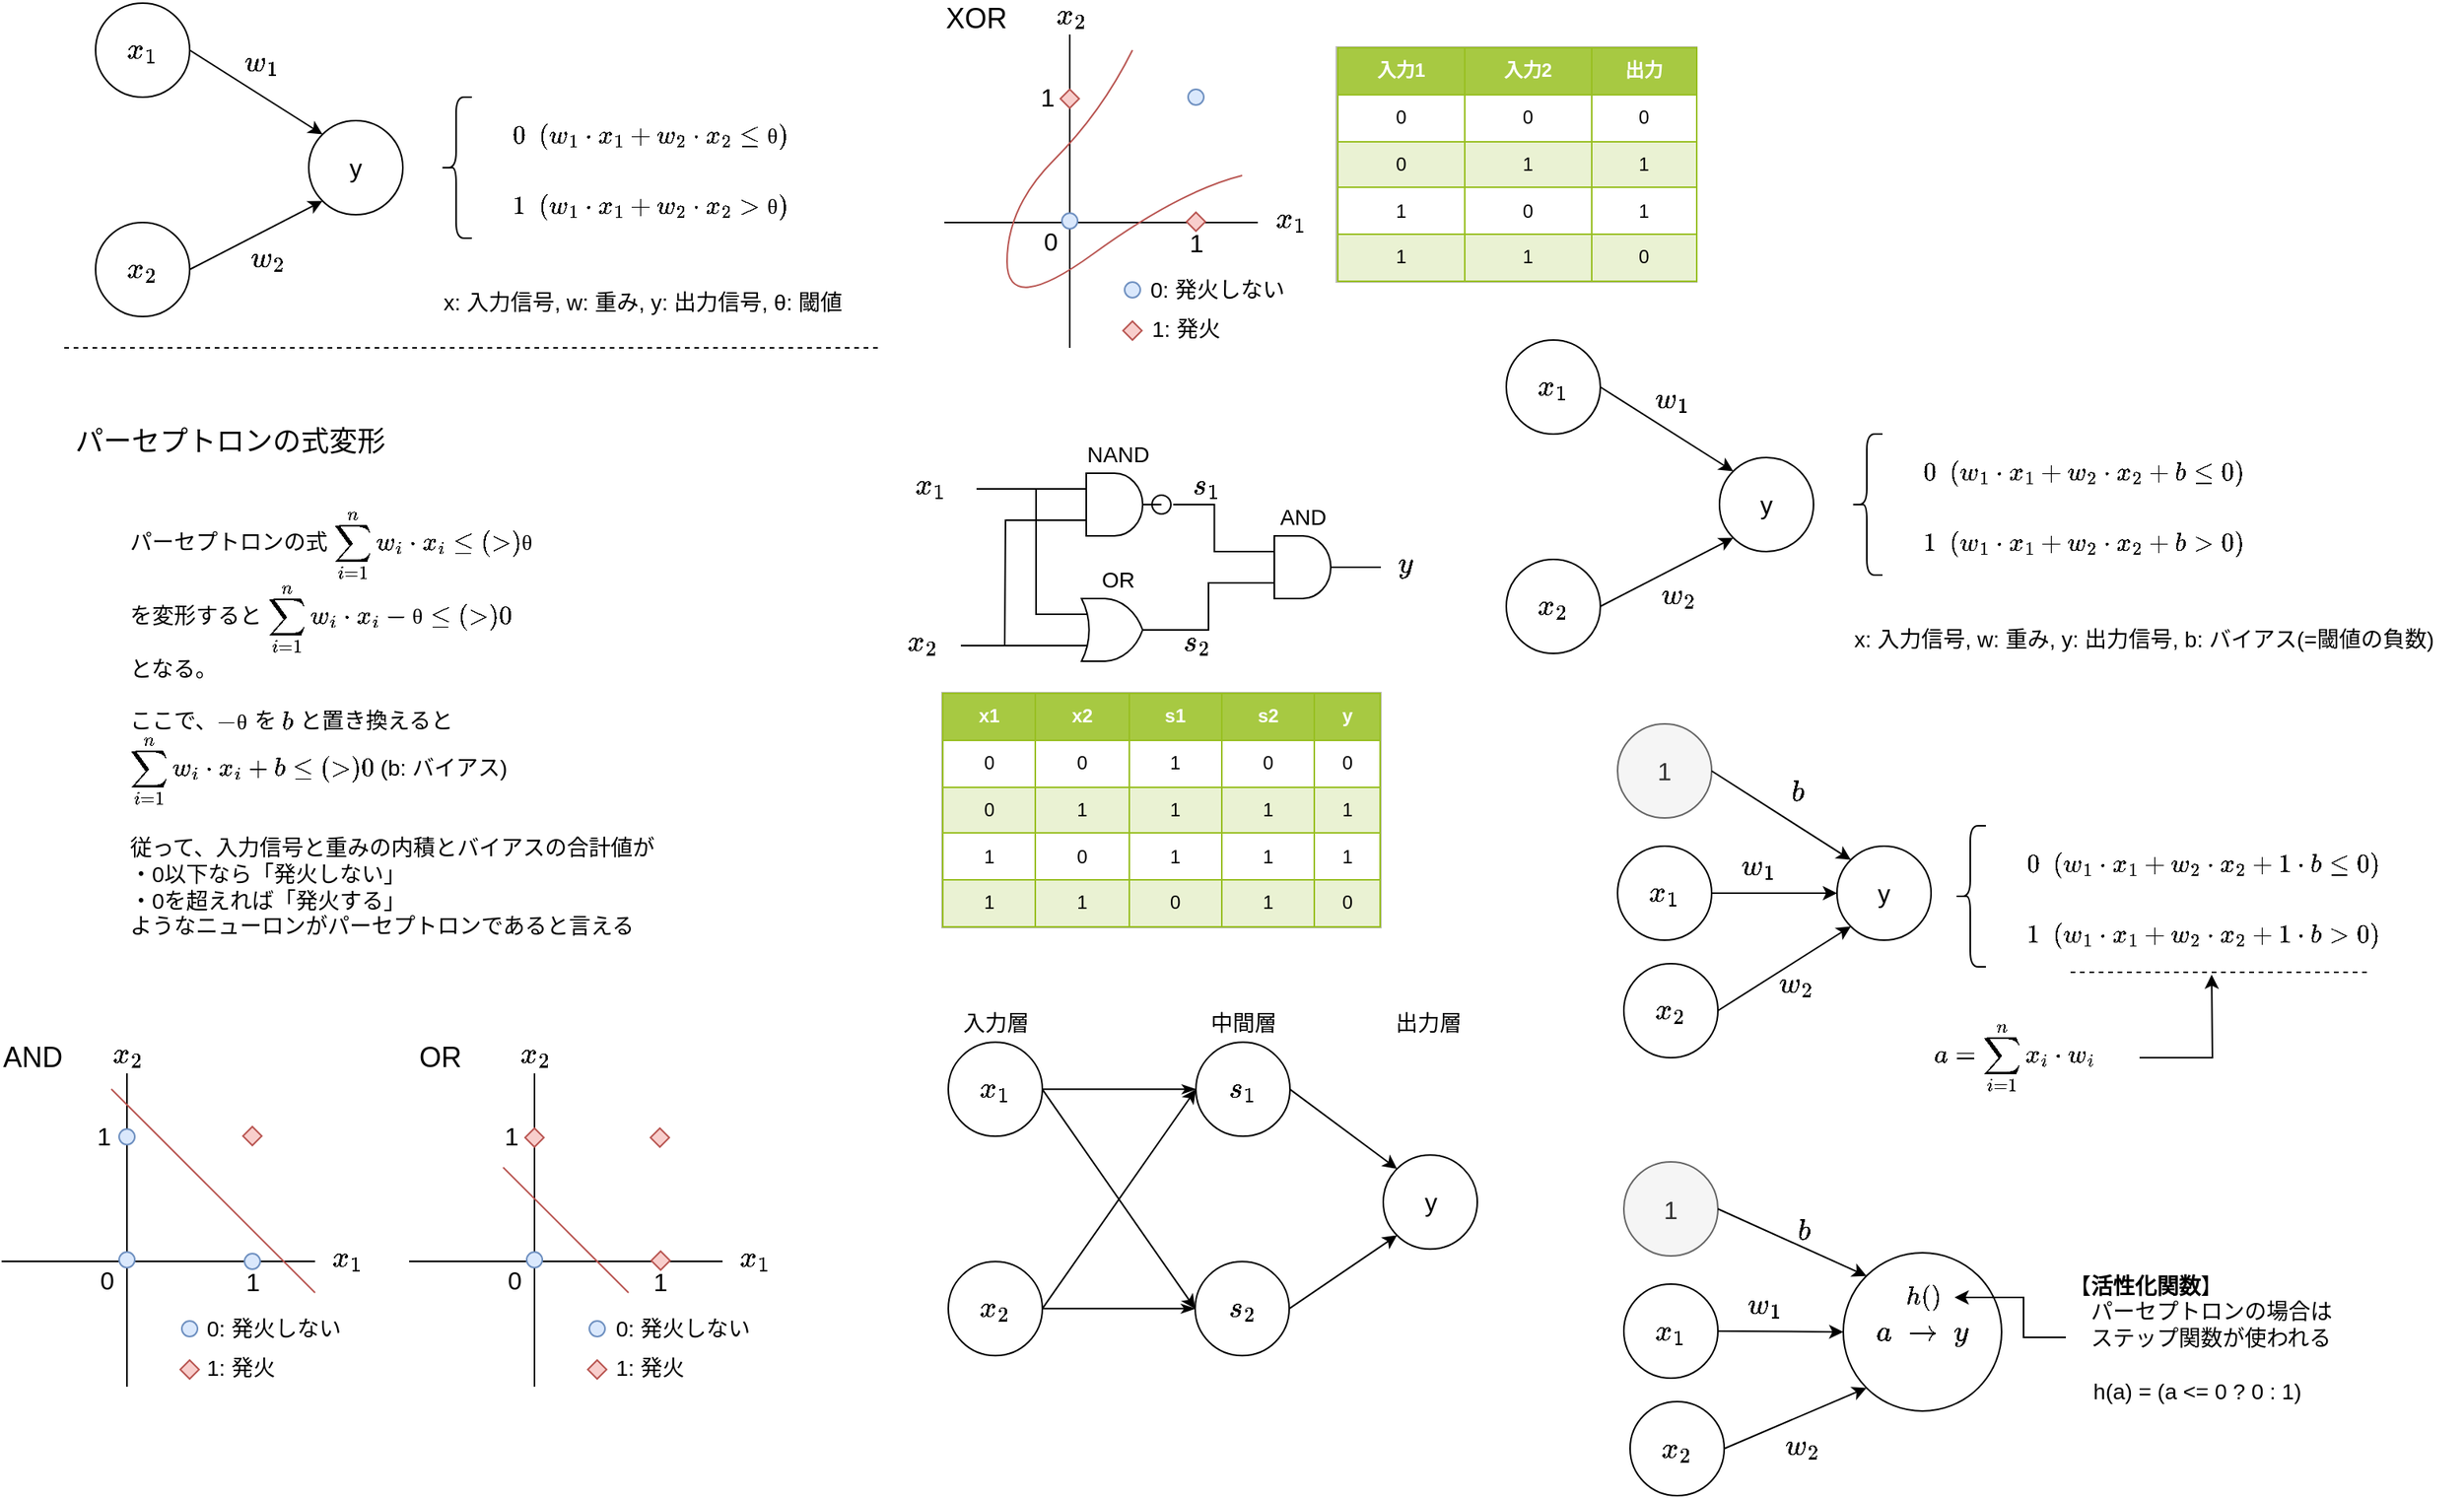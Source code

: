 <mxfile version="11.3.0" type="device" pages="1"><diagram id="jwsBfikrQMRC-Mpobqyj" name="ページ1"><mxGraphModel dx="1341" dy="803" grid="1" gridSize="10" guides="1" tooltips="1" connect="1" arrows="1" fold="1" page="1" pageScale="1" pageWidth="827" pageHeight="1169" math="1" shadow="0"><root><mxCell id="0"/><mxCell id="1" parent="0"/><mxCell id="MrESOj_lbfYE_1iIhX3U-1" value="`x_1`" style="ellipse;whiteSpace=wrap;html=1;aspect=fixed;fontSize=16;verticalAlign=middle;" parent="1" vertex="1"><mxGeometry x="100" y="60" width="60" height="60" as="geometry"/></mxCell><mxCell id="MrESOj_lbfYE_1iIhX3U-2" value="`x_2`" style="ellipse;whiteSpace=wrap;html=1;aspect=fixed;fontSize=16;verticalAlign=middle;" parent="1" vertex="1"><mxGeometry x="100" y="200" width="60" height="60" as="geometry"/></mxCell><mxCell id="MrESOj_lbfYE_1iIhX3U-3" value="y" style="ellipse;whiteSpace=wrap;html=1;aspect=fixed;fontSize=16;verticalAlign=middle;" parent="1" vertex="1"><mxGeometry x="236" y="135" width="60" height="60" as="geometry"/></mxCell><mxCell id="MrESOj_lbfYE_1iIhX3U-4" value="" style="endArrow=classic;html=1;fontSize=20;entryX=0;entryY=1;entryDx=0;entryDy=0;exitX=1;exitY=0.5;exitDx=0;exitDy=0;verticalAlign=middle;" parent="1" source="MrESOj_lbfYE_1iIhX3U-2" target="MrESOj_lbfYE_1iIhX3U-3" edge="1"><mxGeometry width="50" height="50" relative="1" as="geometry"><mxPoint x="160" y="240" as="sourcePoint"/><mxPoint x="210" y="190" as="targetPoint"/></mxGeometry></mxCell><mxCell id="MrESOj_lbfYE_1iIhX3U-5" value="" style="endArrow=classic;html=1;fontSize=20;entryX=0;entryY=0;entryDx=0;entryDy=0;exitX=1;exitY=0.5;exitDx=0;exitDy=0;verticalAlign=middle;" parent="1" source="MrESOj_lbfYE_1iIhX3U-1" target="MrESOj_lbfYE_1iIhX3U-3" edge="1"><mxGeometry width="50" height="50" relative="1" as="geometry"><mxPoint x="180" y="100" as="sourcePoint"/><mxPoint x="230" y="50" as="targetPoint"/></mxGeometry></mxCell><mxCell id="MrESOj_lbfYE_1iIhX3U-6" value="`w_1`" style="text;html=1;resizable=0;points=[];autosize=1;align=center;verticalAlign=middle;spacingTop=-4;fontSize=16;" parent="1" vertex="1"><mxGeometry x="171" y="85" width="70" height="30" as="geometry"/></mxCell><mxCell id="MrESOj_lbfYE_1iIhX3U-7" value="`w_2`" style="text;html=1;resizable=0;points=[];autosize=1;align=center;verticalAlign=middle;spacingTop=-4;fontSize=16;" parent="1" vertex="1"><mxGeometry x="175" y="210" width="70" height="30" as="geometry"/></mxCell><mxCell id="MrESOj_lbfYE_1iIhX3U-8" value="`0&amp;nbsp; &amp;nbsp;(w_1*x_1 + w_2*x_2 &amp;lt;= θ)`" style="text;html=1;strokeColor=none;fillColor=none;align=left;verticalAlign=middle;whiteSpace=wrap;rounded=0;fontSize=14;" parent="1" vertex="1"><mxGeometry x="364" y="120" width="280" height="50" as="geometry"/></mxCell><mxCell id="MrESOj_lbfYE_1iIhX3U-9" value="`1&amp;nbsp; &amp;nbsp;(w_1*x_1 + w_2*x_2 &amp;gt; θ)`" style="text;html=1;strokeColor=none;fillColor=none;align=left;verticalAlign=middle;whiteSpace=wrap;rounded=0;fontSize=14;" parent="1" vertex="1"><mxGeometry x="364" y="165" width="280" height="50" as="geometry"/></mxCell><mxCell id="MrESOj_lbfYE_1iIhX3U-10" value="" style="shape=curlyBracket;whiteSpace=wrap;html=1;rounded=1;fontSize=20;align=center;" parent="1" vertex="1"><mxGeometry x="320" y="120" width="20" height="90" as="geometry"/></mxCell><mxCell id="MrESOj_lbfYE_1iIhX3U-11" value="x: 入力信号, w: 重み, y: 出力信号, θ: 閾値" style="text;html=1;resizable=0;points=[];autosize=1;align=left;verticalAlign=top;spacingTop=-4;fontSize=14;" parent="1" vertex="1"><mxGeometry x="320" y="240" width="380" height="30" as="geometry"/></mxCell><mxCell id="MrESOj_lbfYE_1iIhX3U-13" value="パーセプトロンの式変形" style="text;html=1;strokeColor=none;fillColor=none;align=center;verticalAlign=middle;whiteSpace=wrap;rounded=0;fontSize=18;" parent="1" vertex="1"><mxGeometry x="81" y="320" width="210" height="40" as="geometry"/></mxCell><mxCell id="MrESOj_lbfYE_1iIhX3U-14" value="パーセプトロンの式 `\sum_{i=1}^n w_i*x_i &amp;lt;= (&amp;gt;) θ`&lt;br style=&quot;font-size: 14px;&quot;&gt;を変形すると `\sum_{i=1}^n w_i*x_i - θ &amp;lt;= (&amp;gt;) 0`&lt;br style=&quot;font-size: 14px;&quot;&gt;となる。&lt;br style=&quot;font-size: 14px;&quot;&gt;&lt;br style=&quot;font-size: 14px;&quot;&gt;ここで、`-θ` を `b` と置き換えると&lt;br style=&quot;font-size: 14px;&quot;&gt;`\sum_{i=1}^n w_i*x_i + b &amp;lt;= (&amp;gt;) 0` (b: バイアス)&lt;br style=&quot;font-size: 14px;&quot;&gt;&lt;br style=&quot;font-size: 14px;&quot;&gt;従って、入力信号と重みの内積とバイアスの合計値が&lt;br style=&quot;font-size: 14px;&quot;&gt;・0以下なら「発火しない」&lt;br style=&quot;font-size: 14px;&quot;&gt;・0を超えれば「発火する」&lt;br style=&quot;font-size: 14px;&quot;&gt;ようなニューロンがパーセプトロンであると言える&lt;br style=&quot;font-size: 14px;&quot;&gt;" style="text;html=1;strokeColor=none;fillColor=none;align=left;verticalAlign=middle;whiteSpace=wrap;rounded=0;fontSize=14;" parent="1" vertex="1"><mxGeometry x="120" y="360" width="360" height="320" as="geometry"/></mxCell><mxCell id="MrESOj_lbfYE_1iIhX3U-15" value="" style="endArrow=none;dashed=1;html=1;fontSize=20;" parent="1" edge="1"><mxGeometry width="50" height="50" relative="1" as="geometry"><mxPoint x="80" y="280" as="sourcePoint"/><mxPoint x="600" y="280" as="targetPoint"/></mxGeometry></mxCell><mxCell id="0Vv-3d8kl6rW9hcrja8X-22" value="" style="group" parent="1" vertex="1" connectable="0"><mxGeometry x="40" y="723" width="251" height="220" as="geometry"/></mxCell><mxCell id="0Vv-3d8kl6rW9hcrja8X-1" value="" style="endArrow=none;html=1;" parent="0Vv-3d8kl6rW9hcrja8X-22" edge="1"><mxGeometry width="50" height="50" relative="1" as="geometry"><mxPoint y="140" as="sourcePoint"/><mxPoint x="200" y="140" as="targetPoint"/></mxGeometry></mxCell><mxCell id="0Vv-3d8kl6rW9hcrja8X-2" value="" style="endArrow=none;html=1;" parent="0Vv-3d8kl6rW9hcrja8X-22" edge="1"><mxGeometry width="50" height="50" relative="1" as="geometry"><mxPoint x="80" y="20" as="sourcePoint"/><mxPoint x="80" y="220" as="targetPoint"/></mxGeometry></mxCell><mxCell id="0Vv-3d8kl6rW9hcrja8X-3" value="" style="rhombus;whiteSpace=wrap;html=1;fillColor=#f8cecc;strokeColor=#b85450;" parent="0Vv-3d8kl6rW9hcrja8X-22" vertex="1"><mxGeometry x="154" y="54" width="12" height="12" as="geometry"/></mxCell><mxCell id="0Vv-3d8kl6rW9hcrja8X-6" value="" style="ellipse;whiteSpace=wrap;html=1;aspect=fixed;fillColor=#dae8fc;strokeColor=#6c8ebf;" parent="0Vv-3d8kl6rW9hcrja8X-22" vertex="1"><mxGeometry x="155" y="135" width="10" height="10" as="geometry"/></mxCell><mxCell id="0Vv-3d8kl6rW9hcrja8X-9" value="" style="ellipse;whiteSpace=wrap;html=1;aspect=fixed;fillColor=#dae8fc;strokeColor=#6c8ebf;" parent="0Vv-3d8kl6rW9hcrja8X-22" vertex="1"><mxGeometry x="75" y="55.5" width="10" height="10" as="geometry"/></mxCell><mxCell id="0Vv-3d8kl6rW9hcrja8X-10" value="" style="ellipse;whiteSpace=wrap;html=1;aspect=fixed;fillColor=#dae8fc;strokeColor=#6c8ebf;" parent="0Vv-3d8kl6rW9hcrja8X-22" vertex="1"><mxGeometry x="75" y="134" width="10" height="10" as="geometry"/></mxCell><mxCell id="0Vv-3d8kl6rW9hcrja8X-11" value="0" style="text;html=1;resizable=0;points=[];autosize=1;align=center;verticalAlign=middle;spacingTop=-4;fontSize=16;" parent="0Vv-3d8kl6rW9hcrja8X-22" vertex="1"><mxGeometry x="57" y="144" width="20" height="20" as="geometry"/></mxCell><mxCell id="0Vv-3d8kl6rW9hcrja8X-12" value="1" style="text;html=1;resizable=0;points=[];autosize=1;align=center;verticalAlign=middle;spacingTop=-4;fontSize=16;" parent="0Vv-3d8kl6rW9hcrja8X-22" vertex="1"><mxGeometry x="150" y="145" width="20" height="20" as="geometry"/></mxCell><mxCell id="0Vv-3d8kl6rW9hcrja8X-13" value="1" style="text;html=1;resizable=0;points=[];autosize=1;align=center;verticalAlign=middle;spacingTop=-4;fontSize=16;" parent="0Vv-3d8kl6rW9hcrja8X-22" vertex="1"><mxGeometry x="55" y="52" width="20" height="20" as="geometry"/></mxCell><mxCell id="0Vv-3d8kl6rW9hcrja8X-14" value="" style="ellipse;whiteSpace=wrap;html=1;aspect=fixed;fillColor=#dae8fc;strokeColor=#6c8ebf;" parent="0Vv-3d8kl6rW9hcrja8X-22" vertex="1"><mxGeometry x="115" y="178" width="10" height="10" as="geometry"/></mxCell><mxCell id="0Vv-3d8kl6rW9hcrja8X-15" value="" style="rhombus;whiteSpace=wrap;html=1;fillColor=#f8cecc;strokeColor=#b85450;" parent="0Vv-3d8kl6rW9hcrja8X-22" vertex="1"><mxGeometry x="114" y="203" width="12" height="12" as="geometry"/></mxCell><mxCell id="0Vv-3d8kl6rW9hcrja8X-16" value="0: 発火しない" style="text;html=1;resizable=0;points=[];autosize=1;align=left;verticalAlign=middle;spacingTop=-4;fontSize=14;" parent="0Vv-3d8kl6rW9hcrja8X-22" vertex="1"><mxGeometry x="129" y="175" width="110" height="20" as="geometry"/></mxCell><mxCell id="0Vv-3d8kl6rW9hcrja8X-17" value="1: 発火" style="text;html=1;resizable=0;points=[];autosize=1;align=left;verticalAlign=middle;spacingTop=-4;fontSize=14;" parent="0Vv-3d8kl6rW9hcrja8X-22" vertex="1"><mxGeometry x="129" y="200" width="60" height="20" as="geometry"/></mxCell><mxCell id="0Vv-3d8kl6rW9hcrja8X-18" value="AND" style="text;html=1;strokeColor=none;fillColor=none;align=center;verticalAlign=middle;whiteSpace=wrap;rounded=0;fontSize=18;" parent="0Vv-3d8kl6rW9hcrja8X-22" vertex="1"><mxGeometry width="40" height="20" as="geometry"/></mxCell><mxCell id="0Vv-3d8kl6rW9hcrja8X-19" value="`x_2`" style="text;html=1;resizable=0;points=[];autosize=1;align=center;verticalAlign=middle;spacingTop=-4;fontSize=16;" parent="0Vv-3d8kl6rW9hcrja8X-22" vertex="1"><mxGeometry x="55" width="50" height="20" as="geometry"/></mxCell><mxCell id="0Vv-3d8kl6rW9hcrja8X-20" value="`x_1`" style="text;html=1;resizable=0;points=[];autosize=1;align=center;verticalAlign=middle;spacingTop=-4;fontSize=16;" parent="0Vv-3d8kl6rW9hcrja8X-22" vertex="1"><mxGeometry x="190" y="130" width="60" height="20" as="geometry"/></mxCell><mxCell id="0Vv-3d8kl6rW9hcrja8X-21" value="" style="endArrow=none;html=1;fontSize=16;fillColor=#f8cecc;strokeColor=#b85450;" parent="0Vv-3d8kl6rW9hcrja8X-22" edge="1"><mxGeometry width="50" height="50" relative="1" as="geometry"><mxPoint x="70" y="30" as="sourcePoint"/><mxPoint x="200" y="160" as="targetPoint"/></mxGeometry></mxCell><mxCell id="0Vv-3d8kl6rW9hcrja8X-23" value="" style="group" parent="1" vertex="1" connectable="0"><mxGeometry x="300" y="723" width="251" height="220" as="geometry"/></mxCell><mxCell id="0Vv-3d8kl6rW9hcrja8X-24" value="" style="endArrow=none;html=1;" parent="0Vv-3d8kl6rW9hcrja8X-23" edge="1"><mxGeometry width="50" height="50" relative="1" as="geometry"><mxPoint y="140" as="sourcePoint"/><mxPoint x="200" y="140" as="targetPoint"/></mxGeometry></mxCell><mxCell id="0Vv-3d8kl6rW9hcrja8X-25" value="" style="endArrow=none;html=1;" parent="0Vv-3d8kl6rW9hcrja8X-23" edge="1"><mxGeometry width="50" height="50" relative="1" as="geometry"><mxPoint x="80" y="20" as="sourcePoint"/><mxPoint x="80" y="220" as="targetPoint"/></mxGeometry></mxCell><mxCell id="0Vv-3d8kl6rW9hcrja8X-26" value="" style="rhombus;whiteSpace=wrap;html=1;fillColor=#f8cecc;strokeColor=#b85450;" parent="0Vv-3d8kl6rW9hcrja8X-23" vertex="1"><mxGeometry x="154" y="55" width="12" height="12" as="geometry"/></mxCell><mxCell id="0Vv-3d8kl6rW9hcrja8X-29" value="" style="ellipse;whiteSpace=wrap;html=1;aspect=fixed;fillColor=#dae8fc;strokeColor=#6c8ebf;" parent="0Vv-3d8kl6rW9hcrja8X-23" vertex="1"><mxGeometry x="75" y="134" width="10" height="10" as="geometry"/></mxCell><mxCell id="0Vv-3d8kl6rW9hcrja8X-30" value="0" style="text;html=1;resizable=0;points=[];autosize=1;align=center;verticalAlign=middle;spacingTop=-4;fontSize=16;" parent="0Vv-3d8kl6rW9hcrja8X-23" vertex="1"><mxGeometry x="57" y="144" width="20" height="20" as="geometry"/></mxCell><mxCell id="0Vv-3d8kl6rW9hcrja8X-31" value="1" style="text;html=1;resizable=0;points=[];autosize=1;align=center;verticalAlign=middle;spacingTop=-4;fontSize=16;" parent="0Vv-3d8kl6rW9hcrja8X-23" vertex="1"><mxGeometry x="150" y="145" width="20" height="20" as="geometry"/></mxCell><mxCell id="0Vv-3d8kl6rW9hcrja8X-32" value="1" style="text;html=1;resizable=0;points=[];autosize=1;align=center;verticalAlign=middle;spacingTop=-4;fontSize=16;" parent="0Vv-3d8kl6rW9hcrja8X-23" vertex="1"><mxGeometry x="55" y="52" width="20" height="20" as="geometry"/></mxCell><mxCell id="0Vv-3d8kl6rW9hcrja8X-33" value="" style="ellipse;whiteSpace=wrap;html=1;aspect=fixed;fillColor=#dae8fc;strokeColor=#6c8ebf;" parent="0Vv-3d8kl6rW9hcrja8X-23" vertex="1"><mxGeometry x="115" y="178" width="10" height="10" as="geometry"/></mxCell><mxCell id="0Vv-3d8kl6rW9hcrja8X-34" value="" style="rhombus;whiteSpace=wrap;html=1;fillColor=#f8cecc;strokeColor=#b85450;" parent="0Vv-3d8kl6rW9hcrja8X-23" vertex="1"><mxGeometry x="114" y="203" width="12" height="12" as="geometry"/></mxCell><mxCell id="0Vv-3d8kl6rW9hcrja8X-35" value="0: 発火しない" style="text;html=1;resizable=0;points=[];autosize=1;align=left;verticalAlign=middle;spacingTop=-4;fontSize=14;" parent="0Vv-3d8kl6rW9hcrja8X-23" vertex="1"><mxGeometry x="129.5" y="175" width="110" height="20" as="geometry"/></mxCell><mxCell id="0Vv-3d8kl6rW9hcrja8X-36" value="1: 発火" style="text;html=1;resizable=0;points=[];autosize=1;align=left;verticalAlign=middle;spacingTop=-4;fontSize=14;" parent="0Vv-3d8kl6rW9hcrja8X-23" vertex="1"><mxGeometry x="130" y="200" width="60" height="20" as="geometry"/></mxCell><mxCell id="0Vv-3d8kl6rW9hcrja8X-37" value="OR" style="text;html=1;strokeColor=none;fillColor=none;align=center;verticalAlign=middle;whiteSpace=wrap;rounded=0;fontSize=18;" parent="0Vv-3d8kl6rW9hcrja8X-23" vertex="1"><mxGeometry width="40" height="20" as="geometry"/></mxCell><mxCell id="0Vv-3d8kl6rW9hcrja8X-38" value="`x_2`" style="text;html=1;resizable=0;points=[];autosize=1;align=center;verticalAlign=middle;spacingTop=-4;fontSize=16;" parent="0Vv-3d8kl6rW9hcrja8X-23" vertex="1"><mxGeometry x="55" width="50" height="20" as="geometry"/></mxCell><mxCell id="0Vv-3d8kl6rW9hcrja8X-39" value="`x_1`" style="text;html=1;resizable=0;points=[];autosize=1;align=center;verticalAlign=middle;spacingTop=-4;fontSize=16;" parent="0Vv-3d8kl6rW9hcrja8X-23" vertex="1"><mxGeometry x="190" y="130" width="60" height="20" as="geometry"/></mxCell><mxCell id="0Vv-3d8kl6rW9hcrja8X-40" value="" style="endArrow=none;html=1;fontSize=16;fillColor=#f8cecc;strokeColor=#b85450;" parent="0Vv-3d8kl6rW9hcrja8X-23" edge="1"><mxGeometry width="50" height="50" relative="1" as="geometry"><mxPoint x="60" y="80" as="sourcePoint"/><mxPoint x="140" y="160" as="targetPoint"/></mxGeometry></mxCell><mxCell id="0Vv-3d8kl6rW9hcrja8X-42" value="" style="rhombus;whiteSpace=wrap;html=1;fillColor=#f8cecc;strokeColor=#b85450;" parent="0Vv-3d8kl6rW9hcrja8X-23" vertex="1"><mxGeometry x="154.5" y="133.5" width="12" height="12" as="geometry"/></mxCell><mxCell id="0Vv-3d8kl6rW9hcrja8X-44" value="" style="rhombus;whiteSpace=wrap;html=1;fillColor=#f8cecc;strokeColor=#b85450;" parent="0Vv-3d8kl6rW9hcrja8X-23" vertex="1"><mxGeometry x="74" y="55" width="12" height="12" as="geometry"/></mxCell><mxCell id="qlqfG-8nc24F3FD5pWHn-1" value="" style="group" parent="1" vertex="1" connectable="0"><mxGeometry x="641.5" y="60" width="251" height="220" as="geometry"/></mxCell><mxCell id="qlqfG-8nc24F3FD5pWHn-2" value="" style="endArrow=none;html=1;" parent="qlqfG-8nc24F3FD5pWHn-1" edge="1"><mxGeometry width="50" height="50" relative="1" as="geometry"><mxPoint y="140" as="sourcePoint"/><mxPoint x="200" y="140" as="targetPoint"/></mxGeometry></mxCell><mxCell id="qlqfG-8nc24F3FD5pWHn-3" value="" style="endArrow=none;html=1;" parent="qlqfG-8nc24F3FD5pWHn-1" edge="1"><mxGeometry width="50" height="50" relative="1" as="geometry"><mxPoint x="80" y="20" as="sourcePoint"/><mxPoint x="80" y="220" as="targetPoint"/></mxGeometry></mxCell><mxCell id="qlqfG-8nc24F3FD5pWHn-5" value="" style="ellipse;whiteSpace=wrap;html=1;aspect=fixed;fillColor=#dae8fc;strokeColor=#6c8ebf;" parent="qlqfG-8nc24F3FD5pWHn-1" vertex="1"><mxGeometry x="75" y="134" width="10" height="10" as="geometry"/></mxCell><mxCell id="qlqfG-8nc24F3FD5pWHn-6" value="0" style="text;html=1;resizable=0;points=[];autosize=1;align=center;verticalAlign=middle;spacingTop=-4;fontSize=16;" parent="qlqfG-8nc24F3FD5pWHn-1" vertex="1"><mxGeometry x="57" y="144" width="20" height="20" as="geometry"/></mxCell><mxCell id="qlqfG-8nc24F3FD5pWHn-7" value="1" style="text;html=1;resizable=0;points=[];autosize=1;align=center;verticalAlign=middle;spacingTop=-4;fontSize=16;" parent="qlqfG-8nc24F3FD5pWHn-1" vertex="1"><mxGeometry x="150" y="145" width="20" height="20" as="geometry"/></mxCell><mxCell id="qlqfG-8nc24F3FD5pWHn-8" value="1" style="text;html=1;resizable=0;points=[];autosize=1;align=center;verticalAlign=middle;spacingTop=-4;fontSize=16;" parent="qlqfG-8nc24F3FD5pWHn-1" vertex="1"><mxGeometry x="55" y="52" width="20" height="20" as="geometry"/></mxCell><mxCell id="qlqfG-8nc24F3FD5pWHn-9" value="" style="ellipse;whiteSpace=wrap;html=1;aspect=fixed;fillColor=#dae8fc;strokeColor=#6c8ebf;" parent="qlqfG-8nc24F3FD5pWHn-1" vertex="1"><mxGeometry x="115" y="178" width="10" height="10" as="geometry"/></mxCell><mxCell id="qlqfG-8nc24F3FD5pWHn-10" value="" style="rhombus;whiteSpace=wrap;html=1;fillColor=#f8cecc;strokeColor=#b85450;" parent="qlqfG-8nc24F3FD5pWHn-1" vertex="1"><mxGeometry x="114" y="203" width="12" height="12" as="geometry"/></mxCell><mxCell id="qlqfG-8nc24F3FD5pWHn-11" value="0: 発火しない" style="text;html=1;resizable=0;points=[];autosize=1;align=left;verticalAlign=middle;spacingTop=-4;fontSize=14;" parent="qlqfG-8nc24F3FD5pWHn-1" vertex="1"><mxGeometry x="129.5" y="175" width="110" height="20" as="geometry"/></mxCell><mxCell id="qlqfG-8nc24F3FD5pWHn-12" value="1: 発火" style="text;html=1;resizable=0;points=[];autosize=1;align=left;verticalAlign=middle;spacingTop=-4;fontSize=14;" parent="qlqfG-8nc24F3FD5pWHn-1" vertex="1"><mxGeometry x="130" y="200" width="60" height="20" as="geometry"/></mxCell><mxCell id="qlqfG-8nc24F3FD5pWHn-13" value="XOR" style="text;html=1;strokeColor=none;fillColor=none;align=center;verticalAlign=middle;whiteSpace=wrap;rounded=0;fontSize=18;" parent="qlqfG-8nc24F3FD5pWHn-1" vertex="1"><mxGeometry width="40" height="20" as="geometry"/></mxCell><mxCell id="qlqfG-8nc24F3FD5pWHn-14" value="`x_2`" style="text;html=1;resizable=0;points=[];autosize=1;align=center;verticalAlign=middle;spacingTop=-4;fontSize=16;" parent="qlqfG-8nc24F3FD5pWHn-1" vertex="1"><mxGeometry x="55" width="50" height="20" as="geometry"/></mxCell><mxCell id="qlqfG-8nc24F3FD5pWHn-15" value="`x_1`" style="text;html=1;resizable=0;points=[];autosize=1;align=center;verticalAlign=middle;spacingTop=-4;fontSize=16;" parent="qlqfG-8nc24F3FD5pWHn-1" vertex="1"><mxGeometry x="190" y="130" width="60" height="20" as="geometry"/></mxCell><mxCell id="qlqfG-8nc24F3FD5pWHn-17" value="" style="rhombus;whiteSpace=wrap;html=1;fillColor=#f8cecc;strokeColor=#b85450;" parent="qlqfG-8nc24F3FD5pWHn-1" vertex="1"><mxGeometry x="154.5" y="133.5" width="12" height="12" as="geometry"/></mxCell><mxCell id="qlqfG-8nc24F3FD5pWHn-18" value="" style="rhombus;whiteSpace=wrap;html=1;fillColor=#f8cecc;strokeColor=#b85450;" parent="qlqfG-8nc24F3FD5pWHn-1" vertex="1"><mxGeometry x="74" y="55" width="12" height="12" as="geometry"/></mxCell><mxCell id="qlqfG-8nc24F3FD5pWHn-19" value="" style="ellipse;whiteSpace=wrap;html=1;aspect=fixed;fillColor=#dae8fc;strokeColor=#6c8ebf;" parent="qlqfG-8nc24F3FD5pWHn-1" vertex="1"><mxGeometry x="155.5" y="55" width="10" height="10" as="geometry"/></mxCell><mxCell id="qlqfG-8nc24F3FD5pWHn-20" value="" style="curved=1;endArrow=none;html=1;endFill=0;fillColor=#f8cecc;strokeColor=#b85450;" parent="1" edge="1"><mxGeometry width="50" height="50" relative="1" as="geometry"><mxPoint x="831.5" y="170" as="sourcePoint"/><mxPoint x="761.5" y="90" as="targetPoint"/><Array as="points"><mxPoint x="791.5" y="180"/><mxPoint x="681.5" y="260"/><mxPoint x="681.5" y="190"/><mxPoint x="741.5" y="130"/></Array></mxGeometry></mxCell><mxCell id="qlqfG-8nc24F3FD5pWHn-21" value="&lt;table border=&quot;1&quot; width=&quot;100%&quot; cellpadding=&quot;4&quot; style=&quot;width: 100% ; height: 100% ; border-collapse: collapse&quot;&gt;&lt;tbody&gt;&lt;tr style=&quot;background-color: #a7c942 ; color: #ffffff ; border: 1px solid #98bf21&quot;&gt;&lt;th&gt;入力1&lt;/th&gt;&lt;th&gt;入力2&lt;/th&gt;&lt;th&gt;出力&lt;/th&gt;&lt;/tr&gt;&lt;tr style=&quot;border: 1px solid #98bf21&quot;&gt;&lt;td&gt;0&lt;/td&gt;&lt;td&gt;0&lt;/td&gt;&lt;td&gt;0&lt;/td&gt;&lt;/tr&gt;&lt;tr style=&quot;background-color: #eaf2d3 ; border: 1px solid #98bf21&quot;&gt;&lt;td&gt;0&lt;/td&gt;&lt;td&gt;1&lt;/td&gt;&lt;td&gt;1&lt;/td&gt;&lt;/tr&gt;&lt;tr style=&quot;border: 1px solid #98bf21&quot;&gt;&lt;td&gt;1&lt;/td&gt;&lt;td&gt;0&lt;/td&gt;&lt;td&gt;1&lt;/td&gt;&lt;/tr&gt;&lt;tr style=&quot;background-color: #eaf2d3 ; border: 1px solid #98bf21&quot;&gt;&lt;td&gt;1&lt;/td&gt;&lt;td&gt;1&lt;/td&gt;&lt;td&gt;0&lt;/td&gt;&lt;/tr&gt;&lt;/tbody&gt;&lt;/table&gt;" style="text;html=1;strokeColor=#c0c0c0;fillColor=#ffffff;overflow=fill;rounded=0;align=center;" parent="1" vertex="1"><mxGeometry x="891.5" y="88" width="230" height="150" as="geometry"/></mxCell><mxCell id="ALjIUBa_P25_r8acNv8u-13" style="edgeStyle=orthogonalEdgeStyle;rounded=0;orthogonalLoop=1;jettySize=auto;html=1;entryX=0;entryY=0.25;entryDx=0;entryDy=0;entryPerimeter=0;endArrow=none;endFill=0;fontSize=18;" parent="1" source="ALjIUBa_P25_r8acNv8u-4" target="ALjIUBa_P25_r8acNv8u-12" edge="1"><mxGeometry relative="1" as="geometry"/></mxCell><mxCell id="ALjIUBa_P25_r8acNv8u-4" value="" style="verticalLabelPosition=bottom;shadow=0;dashed=0;align=center;fillColor=#ffffff;html=1;verticalAlign=top;strokeWidth=1;shape=mxgraph.electrical.logic_gates.inverting_contact;fontSize=18;" parent="1" vertex="1"><mxGeometry x="772.5" y="372.5" width="15" height="15" as="geometry"/></mxCell><mxCell id="ALjIUBa_P25_r8acNv8u-19" style="edgeStyle=orthogonalEdgeStyle;rounded=0;orthogonalLoop=1;jettySize=auto;html=1;exitX=0;exitY=0.75;exitDx=0;exitDy=0;exitPerimeter=0;endArrow=none;endFill=0;fontSize=16;" parent="1" source="ALjIUBa_P25_r8acNv8u-5" edge="1"><mxGeometry relative="1" as="geometry"><mxPoint x="680" y="470" as="targetPoint"/></mxGeometry></mxCell><mxCell id="ALjIUBa_P25_r8acNv8u-5" value="" style="verticalLabelPosition=bottom;shadow=0;dashed=0;align=center;fillColor=#ffffff;html=1;verticalAlign=top;strokeWidth=1;shape=mxgraph.electrical.logic_gates.logic_gate;operation=and;fontSize=18;" parent="1" vertex="1"><mxGeometry x="720" y="360" width="60" height="40" as="geometry"/></mxCell><mxCell id="ALjIUBa_P25_r8acNv8u-14" style="edgeStyle=orthogonalEdgeStyle;rounded=0;orthogonalLoop=1;jettySize=auto;html=1;entryX=0;entryY=0.75;entryDx=0;entryDy=0;entryPerimeter=0;endArrow=none;endFill=0;fontSize=18;" parent="1" source="ALjIUBa_P25_r8acNv8u-11" target="ALjIUBa_P25_r8acNv8u-12" edge="1"><mxGeometry relative="1" as="geometry"/></mxCell><mxCell id="ALjIUBa_P25_r8acNv8u-20" style="edgeStyle=orthogonalEdgeStyle;rounded=0;orthogonalLoop=1;jettySize=auto;html=1;exitX=0;exitY=0.25;exitDx=0;exitDy=0;exitPerimeter=0;endArrow=none;endFill=0;fontSize=16;" parent="1" source="ALjIUBa_P25_r8acNv8u-11" edge="1"><mxGeometry relative="1" as="geometry"><mxPoint x="700" y="370" as="targetPoint"/></mxGeometry></mxCell><mxCell id="ALjIUBa_P25_r8acNv8u-11" value="" style="verticalLabelPosition=bottom;shadow=0;dashed=0;align=center;fillColor=#ffffff;html=1;verticalAlign=top;strokeWidth=1;shape=mxgraph.electrical.logic_gates.logic_gate;operation=or;fontSize=18;" parent="1" vertex="1"><mxGeometry x="720" y="440" width="60" height="40" as="geometry"/></mxCell><mxCell id="ALjIUBa_P25_r8acNv8u-27" style="edgeStyle=orthogonalEdgeStyle;rounded=0;orthogonalLoop=1;jettySize=auto;html=1;exitX=1;exitY=0.5;exitDx=0;exitDy=0;exitPerimeter=0;endArrow=none;endFill=0;fontSize=14;" parent="1" source="ALjIUBa_P25_r8acNv8u-12" target="ALjIUBa_P25_r8acNv8u-26" edge="1"><mxGeometry relative="1" as="geometry"/></mxCell><mxCell id="ALjIUBa_P25_r8acNv8u-12" value="" style="verticalLabelPosition=bottom;shadow=0;dashed=0;align=center;fillColor=#ffffff;html=1;verticalAlign=top;strokeWidth=1;shape=mxgraph.electrical.logic_gates.logic_gate;operation=and;fontSize=18;" parent="1" vertex="1"><mxGeometry x="840" y="400" width="60" height="40" as="geometry"/></mxCell><mxCell id="ALjIUBa_P25_r8acNv8u-17" style="edgeStyle=orthogonalEdgeStyle;rounded=0;orthogonalLoop=1;jettySize=auto;html=1;entryX=0;entryY=0.25;entryDx=0;entryDy=0;entryPerimeter=0;endArrow=none;endFill=0;fontSize=16;" parent="1" source="ALjIUBa_P25_r8acNv8u-15" target="ALjIUBa_P25_r8acNv8u-5" edge="1"><mxGeometry relative="1" as="geometry"/></mxCell><mxCell id="ALjIUBa_P25_r8acNv8u-15" value="`x_1`" style="text;html=1;resizable=0;points=[];autosize=1;align=center;verticalAlign=middle;spacingTop=-4;fontSize=16;" parent="1" vertex="1"><mxGeometry x="602" y="360" width="60" height="20" as="geometry"/></mxCell><mxCell id="ALjIUBa_P25_r8acNv8u-18" style="edgeStyle=orthogonalEdgeStyle;rounded=0;orthogonalLoop=1;jettySize=auto;html=1;entryX=0;entryY=0.75;entryDx=0;entryDy=0;entryPerimeter=0;endArrow=none;endFill=0;fontSize=16;" parent="1" source="ALjIUBa_P25_r8acNv8u-16" target="ALjIUBa_P25_r8acNv8u-11" edge="1"><mxGeometry relative="1" as="geometry"/></mxCell><mxCell id="ALjIUBa_P25_r8acNv8u-16" value="`x_2`" style="text;html=1;resizable=0;points=[];autosize=1;align=center;verticalAlign=middle;spacingTop=-4;fontSize=16;" parent="1" vertex="1"><mxGeometry x="602" y="460" width="50" height="20" as="geometry"/></mxCell><mxCell id="ALjIUBa_P25_r8acNv8u-21" value="NAND" style="text;html=1;resizable=0;points=[];autosize=1;align=center;verticalAlign=middle;spacingTop=-4;fontSize=14;" parent="1" vertex="1"><mxGeometry x="721.5" y="340" width="60" height="20" as="geometry"/></mxCell><mxCell id="ALjIUBa_P25_r8acNv8u-22" value="OR" style="text;html=1;resizable=0;points=[];autosize=1;align=center;verticalAlign=middle;spacingTop=-4;fontSize=14;" parent="1" vertex="1"><mxGeometry x="731.5" y="420" width="40" height="20" as="geometry"/></mxCell><mxCell id="ALjIUBa_P25_r8acNv8u-23" value="AND" style="text;html=1;resizable=0;points=[];autosize=1;align=center;verticalAlign=middle;spacingTop=-4;fontSize=14;" parent="1" vertex="1"><mxGeometry x="845" y="380" width="50" height="20" as="geometry"/></mxCell><mxCell id="ALjIUBa_P25_r8acNv8u-26" value="`y`" style="text;html=1;resizable=0;points=[];autosize=1;align=center;verticalAlign=middle;spacingTop=-4;fontSize=16;" parent="1" vertex="1"><mxGeometry x="920" y="410" width="30" height="20" as="geometry"/></mxCell><mxCell id="ALjIUBa_P25_r8acNv8u-28" value="`s_1`" style="text;html=1;resizable=0;points=[];autosize=1;align=center;verticalAlign=middle;spacingTop=-4;fontSize=16;" parent="1" vertex="1"><mxGeometry x="783" y="360" width="50" height="20" as="geometry"/></mxCell><mxCell id="ALjIUBa_P25_r8acNv8u-29" value="`s_2`" style="text;html=1;resizable=0;points=[];autosize=1;align=center;verticalAlign=middle;spacingTop=-4;fontSize=16;" parent="1" vertex="1"><mxGeometry x="776.5" y="460" width="50" height="20" as="geometry"/></mxCell><mxCell id="ALjIUBa_P25_r8acNv8u-30" value="&lt;table border=&quot;1&quot; width=&quot;100%&quot; cellpadding=&quot;4&quot; style=&quot;width: 100% ; height: 100% ; border-collapse: collapse&quot;&gt;&lt;tbody&gt;&lt;tr style=&quot;background-color: #a7c942 ; color: #ffffff ; border: 1px solid #98bf21&quot;&gt;&lt;th&gt;x1&lt;/th&gt;&lt;th&gt;x2&lt;/th&gt;&lt;th&gt;s1&lt;/th&gt;&lt;td&gt;&lt;b&gt;s2&lt;/b&gt;&lt;/td&gt;&lt;td&gt;&lt;b&gt;y&lt;/b&gt;&lt;/td&gt;&lt;/tr&gt;&lt;tr style=&quot;border: 1px solid #98bf21&quot;&gt;&lt;td&gt;0&lt;/td&gt;&lt;td&gt;0&lt;/td&gt;&lt;td&gt;1&lt;/td&gt;&lt;td&gt;0&lt;/td&gt;&lt;td&gt;0&lt;/td&gt;&lt;/tr&gt;&lt;tr style=&quot;background-color: #eaf2d3 ; border: 1px solid #98bf21&quot;&gt;&lt;td&gt;0&lt;/td&gt;&lt;td&gt;1&lt;/td&gt;&lt;td&gt;1&lt;/td&gt;&lt;td&gt;1&lt;/td&gt;&lt;td&gt;1&lt;/td&gt;&lt;/tr&gt;&lt;tr style=&quot;border: 1px solid #98bf21&quot;&gt;&lt;td&gt;1&lt;/td&gt;&lt;td&gt;0&lt;/td&gt;&lt;td&gt;1&lt;/td&gt;&lt;td&gt;1&lt;/td&gt;&lt;td&gt;1&lt;/td&gt;&lt;/tr&gt;&lt;tr style=&quot;background-color: #eaf2d3 ; border: 1px solid #98bf21&quot;&gt;&lt;td&gt;1&lt;/td&gt;&lt;td&gt;1&lt;/td&gt;&lt;td&gt;0&lt;/td&gt;&lt;td&gt;1&lt;/td&gt;&lt;td&gt;0&lt;/td&gt;&lt;/tr&gt;&lt;/tbody&gt;&lt;/table&gt;" style="text;html=1;strokeColor=#c0c0c0;fillColor=#ffffff;overflow=fill;rounded=0;align=center;" parent="1" vertex="1"><mxGeometry x="640" y="500" width="280" height="150" as="geometry"/></mxCell><mxCell id="ALjIUBa_P25_r8acNv8u-39" style="edgeStyle=orthogonalEdgeStyle;rounded=0;orthogonalLoop=1;jettySize=auto;html=1;entryX=0;entryY=0.5;entryDx=0;entryDy=0;endArrow=classicThin;endFill=1;fontSize=14;" parent="1" source="ALjIUBa_P25_r8acNv8u-34" target="ALjIUBa_P25_r8acNv8u-37" edge="1"><mxGeometry relative="1" as="geometry"/></mxCell><mxCell id="ALjIUBa_P25_r8acNv8u-34" value="`x_1`" style="ellipse;whiteSpace=wrap;html=1;aspect=fixed;fontSize=16;verticalAlign=middle;" parent="1" vertex="1"><mxGeometry x="644" y="723.167" width="60" height="60" as="geometry"/></mxCell><mxCell id="ALjIUBa_P25_r8acNv8u-40" style="edgeStyle=orthogonalEdgeStyle;rounded=0;orthogonalLoop=1;jettySize=auto;html=1;entryX=0;entryY=0.5;entryDx=0;entryDy=0;endArrow=classicThin;endFill=1;fontSize=14;" parent="1" source="ALjIUBa_P25_r8acNv8u-35" target="ALjIUBa_P25_r8acNv8u-38" edge="1"><mxGeometry relative="1" as="geometry"/></mxCell><mxCell id="ALjIUBa_P25_r8acNv8u-35" value="`x_2`" style="ellipse;whiteSpace=wrap;html=1;aspect=fixed;fontSize=16;verticalAlign=middle;" parent="1" vertex="1"><mxGeometry x="644" y="863.167" width="60" height="60" as="geometry"/></mxCell><mxCell id="ALjIUBa_P25_r8acNv8u-36" value="y" style="ellipse;whiteSpace=wrap;html=1;aspect=fixed;fontSize=16;verticalAlign=middle;" parent="1" vertex="1"><mxGeometry x="921.5" y="795.167" width="60" height="60" as="geometry"/></mxCell><mxCell id="ALjIUBa_P25_r8acNv8u-37" value="`s_1`" style="ellipse;whiteSpace=wrap;html=1;aspect=fixed;fontSize=16;verticalAlign=middle;" parent="1" vertex="1"><mxGeometry x="802" y="723.167" width="60" height="60" as="geometry"/></mxCell><mxCell id="ALjIUBa_P25_r8acNv8u-38" value="`s_2`" style="ellipse;whiteSpace=wrap;html=1;aspect=fixed;fontSize=16;verticalAlign=middle;" parent="1" vertex="1"><mxGeometry x="801.5" y="863.167" width="60" height="60" as="geometry"/></mxCell><mxCell id="ALjIUBa_P25_r8acNv8u-41" value="" style="endArrow=classic;html=1;fontSize=14;exitX=1;exitY=0.5;exitDx=0;exitDy=0;entryX=0;entryY=0.5;entryDx=0;entryDy=0;" parent="1" source="ALjIUBa_P25_r8acNv8u-34" target="ALjIUBa_P25_r8acNv8u-38" edge="1"><mxGeometry width="50" height="50" relative="1" as="geometry"><mxPoint x="710" y="760" as="sourcePoint"/><mxPoint x="800" y="890" as="targetPoint"/></mxGeometry></mxCell><mxCell id="ALjIUBa_P25_r8acNv8u-44" value="" style="endArrow=classic;html=1;fontSize=14;entryX=0;entryY=0.5;entryDx=0;entryDy=0;exitX=1;exitY=0.5;exitDx=0;exitDy=0;" parent="1" source="ALjIUBa_P25_r8acNv8u-35" target="ALjIUBa_P25_r8acNv8u-37" edge="1"><mxGeometry width="50" height="50" relative="1" as="geometry"><mxPoint x="711.5" y="861" as="sourcePoint"/><mxPoint x="761.5" y="811" as="targetPoint"/></mxGeometry></mxCell><mxCell id="ALjIUBa_P25_r8acNv8u-45" value="" style="endArrow=classic;html=1;fontSize=14;entryX=0;entryY=1;entryDx=0;entryDy=0;exitX=1;exitY=0.5;exitDx=0;exitDy=0;" parent="1" source="ALjIUBa_P25_r8acNv8u-38" target="ALjIUBa_P25_r8acNv8u-36" edge="1"><mxGeometry width="50" height="50" relative="1" as="geometry"><mxPoint x="850" y="860" as="sourcePoint"/><mxPoint x="900" y="810" as="targetPoint"/></mxGeometry></mxCell><mxCell id="ALjIUBa_P25_r8acNv8u-46" value="" style="endArrow=classic;html=1;fontSize=14;entryX=0;entryY=0;entryDx=0;entryDy=0;exitX=1;exitY=0.5;exitDx=0;exitDy=0;" parent="1" source="ALjIUBa_P25_r8acNv8u-37" target="ALjIUBa_P25_r8acNv8u-36" edge="1"><mxGeometry width="50" height="50" relative="1" as="geometry"><mxPoint x="830" y="860" as="sourcePoint"/><mxPoint x="880" y="810" as="targetPoint"/></mxGeometry></mxCell><mxCell id="ALjIUBa_P25_r8acNv8u-47" value="入力層" style="text;html=1;resizable=0;points=[];autosize=1;align=center;verticalAlign=middle;spacingTop=-4;fontSize=14;" parent="1" vertex="1"><mxGeometry x="644" y="703" width="60" height="20" as="geometry"/></mxCell><mxCell id="ALjIUBa_P25_r8acNv8u-48" value="中間層" style="text;html=1;resizable=0;points=[];autosize=1;align=center;verticalAlign=middle;spacingTop=-4;fontSize=14;" parent="1" vertex="1"><mxGeometry x="801.5" y="703" width="60" height="20" as="geometry"/></mxCell><mxCell id="ALjIUBa_P25_r8acNv8u-49" value="出力層" style="text;html=1;resizable=0;points=[];autosize=1;align=center;verticalAlign=middle;spacingTop=-4;fontSize=14;" parent="1" vertex="1"><mxGeometry x="920" y="703" width="60" height="20" as="geometry"/></mxCell><mxCell id="a9scklaLnSrPXEvzD0ci-1" value="`x_1`" style="ellipse;whiteSpace=wrap;html=1;aspect=fixed;fontSize=16;verticalAlign=middle;" vertex="1" parent="1"><mxGeometry x="1000" y="275" width="60" height="60" as="geometry"/></mxCell><mxCell id="a9scklaLnSrPXEvzD0ci-2" value="`x_2`" style="ellipse;whiteSpace=wrap;html=1;aspect=fixed;fontSize=16;verticalAlign=middle;" vertex="1" parent="1"><mxGeometry x="1000" y="415" width="60" height="60" as="geometry"/></mxCell><mxCell id="a9scklaLnSrPXEvzD0ci-3" value="y" style="ellipse;whiteSpace=wrap;html=1;aspect=fixed;fontSize=16;verticalAlign=middle;" vertex="1" parent="1"><mxGeometry x="1136" y="350" width="60" height="60" as="geometry"/></mxCell><mxCell id="a9scklaLnSrPXEvzD0ci-4" value="" style="endArrow=classic;html=1;fontSize=20;entryX=0;entryY=1;entryDx=0;entryDy=0;exitX=1;exitY=0.5;exitDx=0;exitDy=0;verticalAlign=middle;" edge="1" source="a9scklaLnSrPXEvzD0ci-2" target="a9scklaLnSrPXEvzD0ci-3" parent="1"><mxGeometry width="50" height="50" relative="1" as="geometry"><mxPoint x="1060" y="455" as="sourcePoint"/><mxPoint x="1110" y="405" as="targetPoint"/></mxGeometry></mxCell><mxCell id="a9scklaLnSrPXEvzD0ci-5" value="" style="endArrow=classic;html=1;fontSize=20;entryX=0;entryY=0;entryDx=0;entryDy=0;exitX=1;exitY=0.5;exitDx=0;exitDy=0;verticalAlign=middle;" edge="1" source="a9scklaLnSrPXEvzD0ci-1" target="a9scklaLnSrPXEvzD0ci-3" parent="1"><mxGeometry width="50" height="50" relative="1" as="geometry"><mxPoint x="1080" y="315" as="sourcePoint"/><mxPoint x="1130" y="265" as="targetPoint"/></mxGeometry></mxCell><mxCell id="a9scklaLnSrPXEvzD0ci-6" value="`w_1`" style="text;html=1;resizable=0;points=[];autosize=1;align=center;verticalAlign=middle;spacingTop=-4;fontSize=16;" vertex="1" parent="1"><mxGeometry x="1071" y="300" width="70" height="30" as="geometry"/></mxCell><mxCell id="a9scklaLnSrPXEvzD0ci-7" value="`w_2`" style="text;html=1;resizable=0;points=[];autosize=1;align=center;verticalAlign=middle;spacingTop=-4;fontSize=16;" vertex="1" parent="1"><mxGeometry x="1075" y="425" width="70" height="30" as="geometry"/></mxCell><mxCell id="a9scklaLnSrPXEvzD0ci-8" value="" style="shape=curlyBracket;whiteSpace=wrap;html=1;rounded=1;fontSize=20;align=center;" vertex="1" parent="1"><mxGeometry x="1220" y="335" width="20" height="90" as="geometry"/></mxCell><mxCell id="a9scklaLnSrPXEvzD0ci-9" value="`0&amp;nbsp; &amp;nbsp;(w_1*x_1 + w_2*x_2 + b &amp;lt;= 0)`" style="text;html=1;strokeColor=none;fillColor=none;align=left;verticalAlign=middle;whiteSpace=wrap;rounded=0;fontSize=14;" vertex="1" parent="1"><mxGeometry x="1264" y="335" width="280" height="50" as="geometry"/></mxCell><mxCell id="a9scklaLnSrPXEvzD0ci-10" value="`1&amp;nbsp; &amp;nbsp;(w_1*x_1 + w_2*x_2 + b &amp;gt; 0)`" style="text;html=1;strokeColor=none;fillColor=none;align=left;verticalAlign=middle;whiteSpace=wrap;rounded=0;fontSize=14;" vertex="1" parent="1"><mxGeometry x="1264" y="380" width="280" height="50" as="geometry"/></mxCell><mxCell id="a9scklaLnSrPXEvzD0ci-11" value="x: 入力信号, w: 重み, y: 出力信号, b: バイアス(=閾値の負数)" style="text;html=1;resizable=0;points=[];autosize=1;align=left;verticalAlign=top;spacingTop=-4;fontSize=14;" vertex="1" parent="1"><mxGeometry x="1220" y="455" width="390" height="20" as="geometry"/></mxCell><mxCell id="a9scklaLnSrPXEvzD0ci-12" value="`x_1`" style="ellipse;whiteSpace=wrap;html=1;aspect=fixed;fontSize=16;verticalAlign=middle;" vertex="1" parent="1"><mxGeometry x="1071" y="598" width="60" height="60" as="geometry"/></mxCell><mxCell id="a9scklaLnSrPXEvzD0ci-13" value="`x_2`" style="ellipse;whiteSpace=wrap;html=1;aspect=fixed;fontSize=16;verticalAlign=middle;" vertex="1" parent="1"><mxGeometry x="1075" y="673" width="60" height="60" as="geometry"/></mxCell><mxCell id="a9scklaLnSrPXEvzD0ci-14" value="y" style="ellipse;whiteSpace=wrap;html=1;aspect=fixed;fontSize=16;verticalAlign=middle;" vertex="1" parent="1"><mxGeometry x="1211" y="598" width="60" height="60" as="geometry"/></mxCell><mxCell id="a9scklaLnSrPXEvzD0ci-15" value="" style="endArrow=classic;html=1;fontSize=20;entryX=0;entryY=1;entryDx=0;entryDy=0;exitX=1;exitY=0.5;exitDx=0;exitDy=0;verticalAlign=middle;" edge="1" source="a9scklaLnSrPXEvzD0ci-13" target="a9scklaLnSrPXEvzD0ci-14" parent="1"><mxGeometry width="50" height="50" relative="1" as="geometry"><mxPoint x="1135" y="703" as="sourcePoint"/><mxPoint x="1185" y="653" as="targetPoint"/></mxGeometry></mxCell><mxCell id="a9scklaLnSrPXEvzD0ci-16" value="" style="endArrow=classic;html=1;fontSize=20;entryX=0;entryY=0.5;entryDx=0;entryDy=0;exitX=1;exitY=0.5;exitDx=0;exitDy=0;verticalAlign=middle;" edge="1" source="a9scklaLnSrPXEvzD0ci-12" target="a9scklaLnSrPXEvzD0ci-14" parent="1"><mxGeometry width="50" height="50" relative="1" as="geometry"><mxPoint x="1155" y="563" as="sourcePoint"/><mxPoint x="1205" y="513" as="targetPoint"/></mxGeometry></mxCell><mxCell id="a9scklaLnSrPXEvzD0ci-17" value="`w_1`" style="text;html=1;resizable=0;points=[];autosize=1;align=center;verticalAlign=middle;spacingTop=-4;fontSize=16;" vertex="1" parent="1"><mxGeometry x="1126" y="598" width="70" height="30" as="geometry"/></mxCell><mxCell id="a9scklaLnSrPXEvzD0ci-18" value="`w_2`" style="text;html=1;resizable=0;points=[];autosize=1;align=center;verticalAlign=middle;spacingTop=-4;fontSize=16;" vertex="1" parent="1"><mxGeometry x="1150" y="673" width="70" height="30" as="geometry"/></mxCell><mxCell id="a9scklaLnSrPXEvzD0ci-19" value="1" style="ellipse;whiteSpace=wrap;html=1;aspect=fixed;fontSize=16;verticalAlign=middle;fillColor=#f5f5f5;strokeColor=#666666;fontColor=#333333;" vertex="1" parent="1"><mxGeometry x="1071" y="520" width="60" height="60" as="geometry"/></mxCell><mxCell id="a9scklaLnSrPXEvzD0ci-20" value="" style="endArrow=classic;html=1;entryX=0;entryY=0;entryDx=0;entryDy=0;exitX=1;exitY=0.5;exitDx=0;exitDy=0;" edge="1" parent="1" source="a9scklaLnSrPXEvzD0ci-19" target="a9scklaLnSrPXEvzD0ci-14"><mxGeometry width="50" height="50" relative="1" as="geometry"><mxPoint x="1180" y="570" as="sourcePoint"/><mxPoint x="1230" y="520" as="targetPoint"/></mxGeometry></mxCell><mxCell id="a9scklaLnSrPXEvzD0ci-22" value="`b`" style="text;html=1;resizable=0;points=[];autosize=1;align=center;verticalAlign=middle;spacingTop=-4;fontSize=16;" vertex="1" parent="1"><mxGeometry x="1166" y="555" width="40" height="20" as="geometry"/></mxCell><mxCell id="a9scklaLnSrPXEvzD0ci-23" value="" style="shape=curlyBracket;whiteSpace=wrap;html=1;rounded=1;fontSize=20;align=center;" vertex="1" parent="1"><mxGeometry x="1286" y="585" width="20" height="90" as="geometry"/></mxCell><mxCell id="a9scklaLnSrPXEvzD0ci-24" value="`0&amp;nbsp; &amp;nbsp;(w_1*x_1 + w_2*x_2 + 1*b &amp;lt;= 0)`" style="text;html=1;strokeColor=none;fillColor=none;align=left;verticalAlign=middle;whiteSpace=wrap;rounded=0;fontSize=14;" vertex="1" parent="1"><mxGeometry x="1330" y="585" width="280" height="50" as="geometry"/></mxCell><mxCell id="a9scklaLnSrPXEvzD0ci-25" value="`1&amp;nbsp; &amp;nbsp;(w_1*x_1 + w_2*x_2 + 1*b &amp;gt; 0)`" style="text;html=1;strokeColor=none;fillColor=none;align=left;verticalAlign=middle;whiteSpace=wrap;rounded=0;fontSize=14;" vertex="1" parent="1"><mxGeometry x="1330" y="630" width="280" height="50" as="geometry"/></mxCell><mxCell id="a9scklaLnSrPXEvzD0ci-27" value="" style="endArrow=none;dashed=1;html=1;fontSize=14;" edge="1" parent="1"><mxGeometry width="50" height="50" relative="1" as="geometry"><mxPoint x="1360" y="678.5" as="sourcePoint"/><mxPoint x="1550" y="678.5" as="targetPoint"/></mxGeometry></mxCell><mxCell id="a9scklaLnSrPXEvzD0ci-30" style="edgeStyle=orthogonalEdgeStyle;rounded=0;orthogonalLoop=1;jettySize=auto;html=1;fontSize=14;" edge="1" parent="1" source="a9scklaLnSrPXEvzD0ci-29"><mxGeometry relative="1" as="geometry"><mxPoint x="1450" y="680" as="targetPoint"/></mxGeometry></mxCell><mxCell id="a9scklaLnSrPXEvzD0ci-29" value="&lt;span style=&quot;text-align: left ; white-space: nowrap&quot;&gt;`a = \sum_{i=1}^n x_i*w_i`&lt;/span&gt;" style="text;html=1;strokeColor=none;fillColor=none;align=center;verticalAlign=middle;whiteSpace=wrap;rounded=0;fontSize=14;" vertex="1" parent="1"><mxGeometry x="1244" y="704.5" width="160" height="57" as="geometry"/></mxCell><mxCell id="a9scklaLnSrPXEvzD0ci-31" value="`x_1`" style="ellipse;whiteSpace=wrap;html=1;aspect=fixed;fontSize=16;verticalAlign=middle;" vertex="1" parent="1"><mxGeometry x="1075" y="877.5" width="60" height="60" as="geometry"/></mxCell><mxCell id="a9scklaLnSrPXEvzD0ci-32" value="`x_2`" style="ellipse;whiteSpace=wrap;html=1;aspect=fixed;fontSize=16;verticalAlign=middle;" vertex="1" parent="1"><mxGeometry x="1079" y="952.5" width="60" height="60" as="geometry"/></mxCell><mxCell id="a9scklaLnSrPXEvzD0ci-33" value="`a&amp;nbsp; →&amp;nbsp; y`" style="ellipse;whiteSpace=wrap;html=1;aspect=fixed;fontSize=16;verticalAlign=middle;" vertex="1" parent="1"><mxGeometry x="1215" y="857.5" width="101" height="101" as="geometry"/></mxCell><mxCell id="a9scklaLnSrPXEvzD0ci-34" value="" style="endArrow=classic;html=1;fontSize=20;entryX=0;entryY=1;entryDx=0;entryDy=0;exitX=1;exitY=0.5;exitDx=0;exitDy=0;verticalAlign=middle;" edge="1" source="a9scklaLnSrPXEvzD0ci-32" target="a9scklaLnSrPXEvzD0ci-33" parent="1"><mxGeometry width="50" height="50" relative="1" as="geometry"><mxPoint x="1139" y="982.5" as="sourcePoint"/><mxPoint x="1189" y="932.5" as="targetPoint"/></mxGeometry></mxCell><mxCell id="a9scklaLnSrPXEvzD0ci-35" value="" style="endArrow=classic;html=1;fontSize=20;entryX=0;entryY=0.5;entryDx=0;entryDy=0;exitX=1;exitY=0.5;exitDx=0;exitDy=0;verticalAlign=middle;" edge="1" source="a9scklaLnSrPXEvzD0ci-31" target="a9scklaLnSrPXEvzD0ci-33" parent="1"><mxGeometry width="50" height="50" relative="1" as="geometry"><mxPoint x="1159" y="842.5" as="sourcePoint"/><mxPoint x="1209" y="792.5" as="targetPoint"/></mxGeometry></mxCell><mxCell id="a9scklaLnSrPXEvzD0ci-36" value="`w_1`" style="text;html=1;resizable=0;points=[];autosize=1;align=center;verticalAlign=middle;spacingTop=-4;fontSize=16;" vertex="1" parent="1"><mxGeometry x="1130" y="877.5" width="70" height="30" as="geometry"/></mxCell><mxCell id="a9scklaLnSrPXEvzD0ci-37" value="`w_2`" style="text;html=1;resizable=0;points=[];autosize=1;align=center;verticalAlign=middle;spacingTop=-4;fontSize=16;" vertex="1" parent="1"><mxGeometry x="1154" y="967.5" width="70" height="30" as="geometry"/></mxCell><mxCell id="a9scklaLnSrPXEvzD0ci-38" value="1" style="ellipse;whiteSpace=wrap;html=1;aspect=fixed;fontSize=16;verticalAlign=middle;fillColor=#f5f5f5;strokeColor=#666666;fontColor=#333333;" vertex="1" parent="1"><mxGeometry x="1075" y="799.5" width="60" height="60" as="geometry"/></mxCell><mxCell id="a9scklaLnSrPXEvzD0ci-39" value="" style="endArrow=classic;html=1;entryX=0;entryY=0;entryDx=0;entryDy=0;exitX=1;exitY=0.5;exitDx=0;exitDy=0;" edge="1" source="a9scklaLnSrPXEvzD0ci-38" target="a9scklaLnSrPXEvzD0ci-33" parent="1"><mxGeometry width="50" height="50" relative="1" as="geometry"><mxPoint x="1184" y="849.5" as="sourcePoint"/><mxPoint x="1234" y="799.5" as="targetPoint"/></mxGeometry></mxCell><mxCell id="a9scklaLnSrPXEvzD0ci-40" value="`b`" style="text;html=1;resizable=0;points=[];autosize=1;align=center;verticalAlign=middle;spacingTop=-4;fontSize=16;" vertex="1" parent="1"><mxGeometry x="1170" y="834.5" width="40" height="20" as="geometry"/></mxCell><mxCell id="a9scklaLnSrPXEvzD0ci-41" value="`h()`" style="text;html=1;strokeColor=none;fillColor=none;align=center;verticalAlign=middle;whiteSpace=wrap;rounded=0;fontSize=14;" vertex="1" parent="1"><mxGeometry x="1246" y="876" width="40" height="20" as="geometry"/></mxCell><mxCell id="a9scklaLnSrPXEvzD0ci-45" style="edgeStyle=orthogonalEdgeStyle;rounded=0;orthogonalLoop=1;jettySize=auto;html=1;entryX=1;entryY=0.5;entryDx=0;entryDy=0;fontSize=14;" edge="1" parent="1" source="a9scklaLnSrPXEvzD0ci-44" target="a9scklaLnSrPXEvzD0ci-41"><mxGeometry relative="1" as="geometry"><Array as="points"><mxPoint x="1330" y="911"/><mxPoint x="1330" y="886"/></Array></mxGeometry></mxCell><mxCell id="a9scklaLnSrPXEvzD0ci-44" value="【&lt;b&gt;活性化関数&lt;/b&gt;】&lt;br&gt;　パーセプトロンの場合は&lt;br&gt;　ステップ関数が使われる&lt;br&gt;&lt;br&gt;&amp;nbsp; &amp;nbsp; h(a) = (a &amp;lt;= 0 ? 0 : 1)" style="text;html=1;strokeColor=none;fillColor=none;align=left;verticalAlign=middle;whiteSpace=wrap;rounded=0;fontSize=14;" vertex="1" parent="1"><mxGeometry x="1357" y="860" width="183" height="103" as="geometry"/></mxCell></root></mxGraphModel></diagram></mxfile>